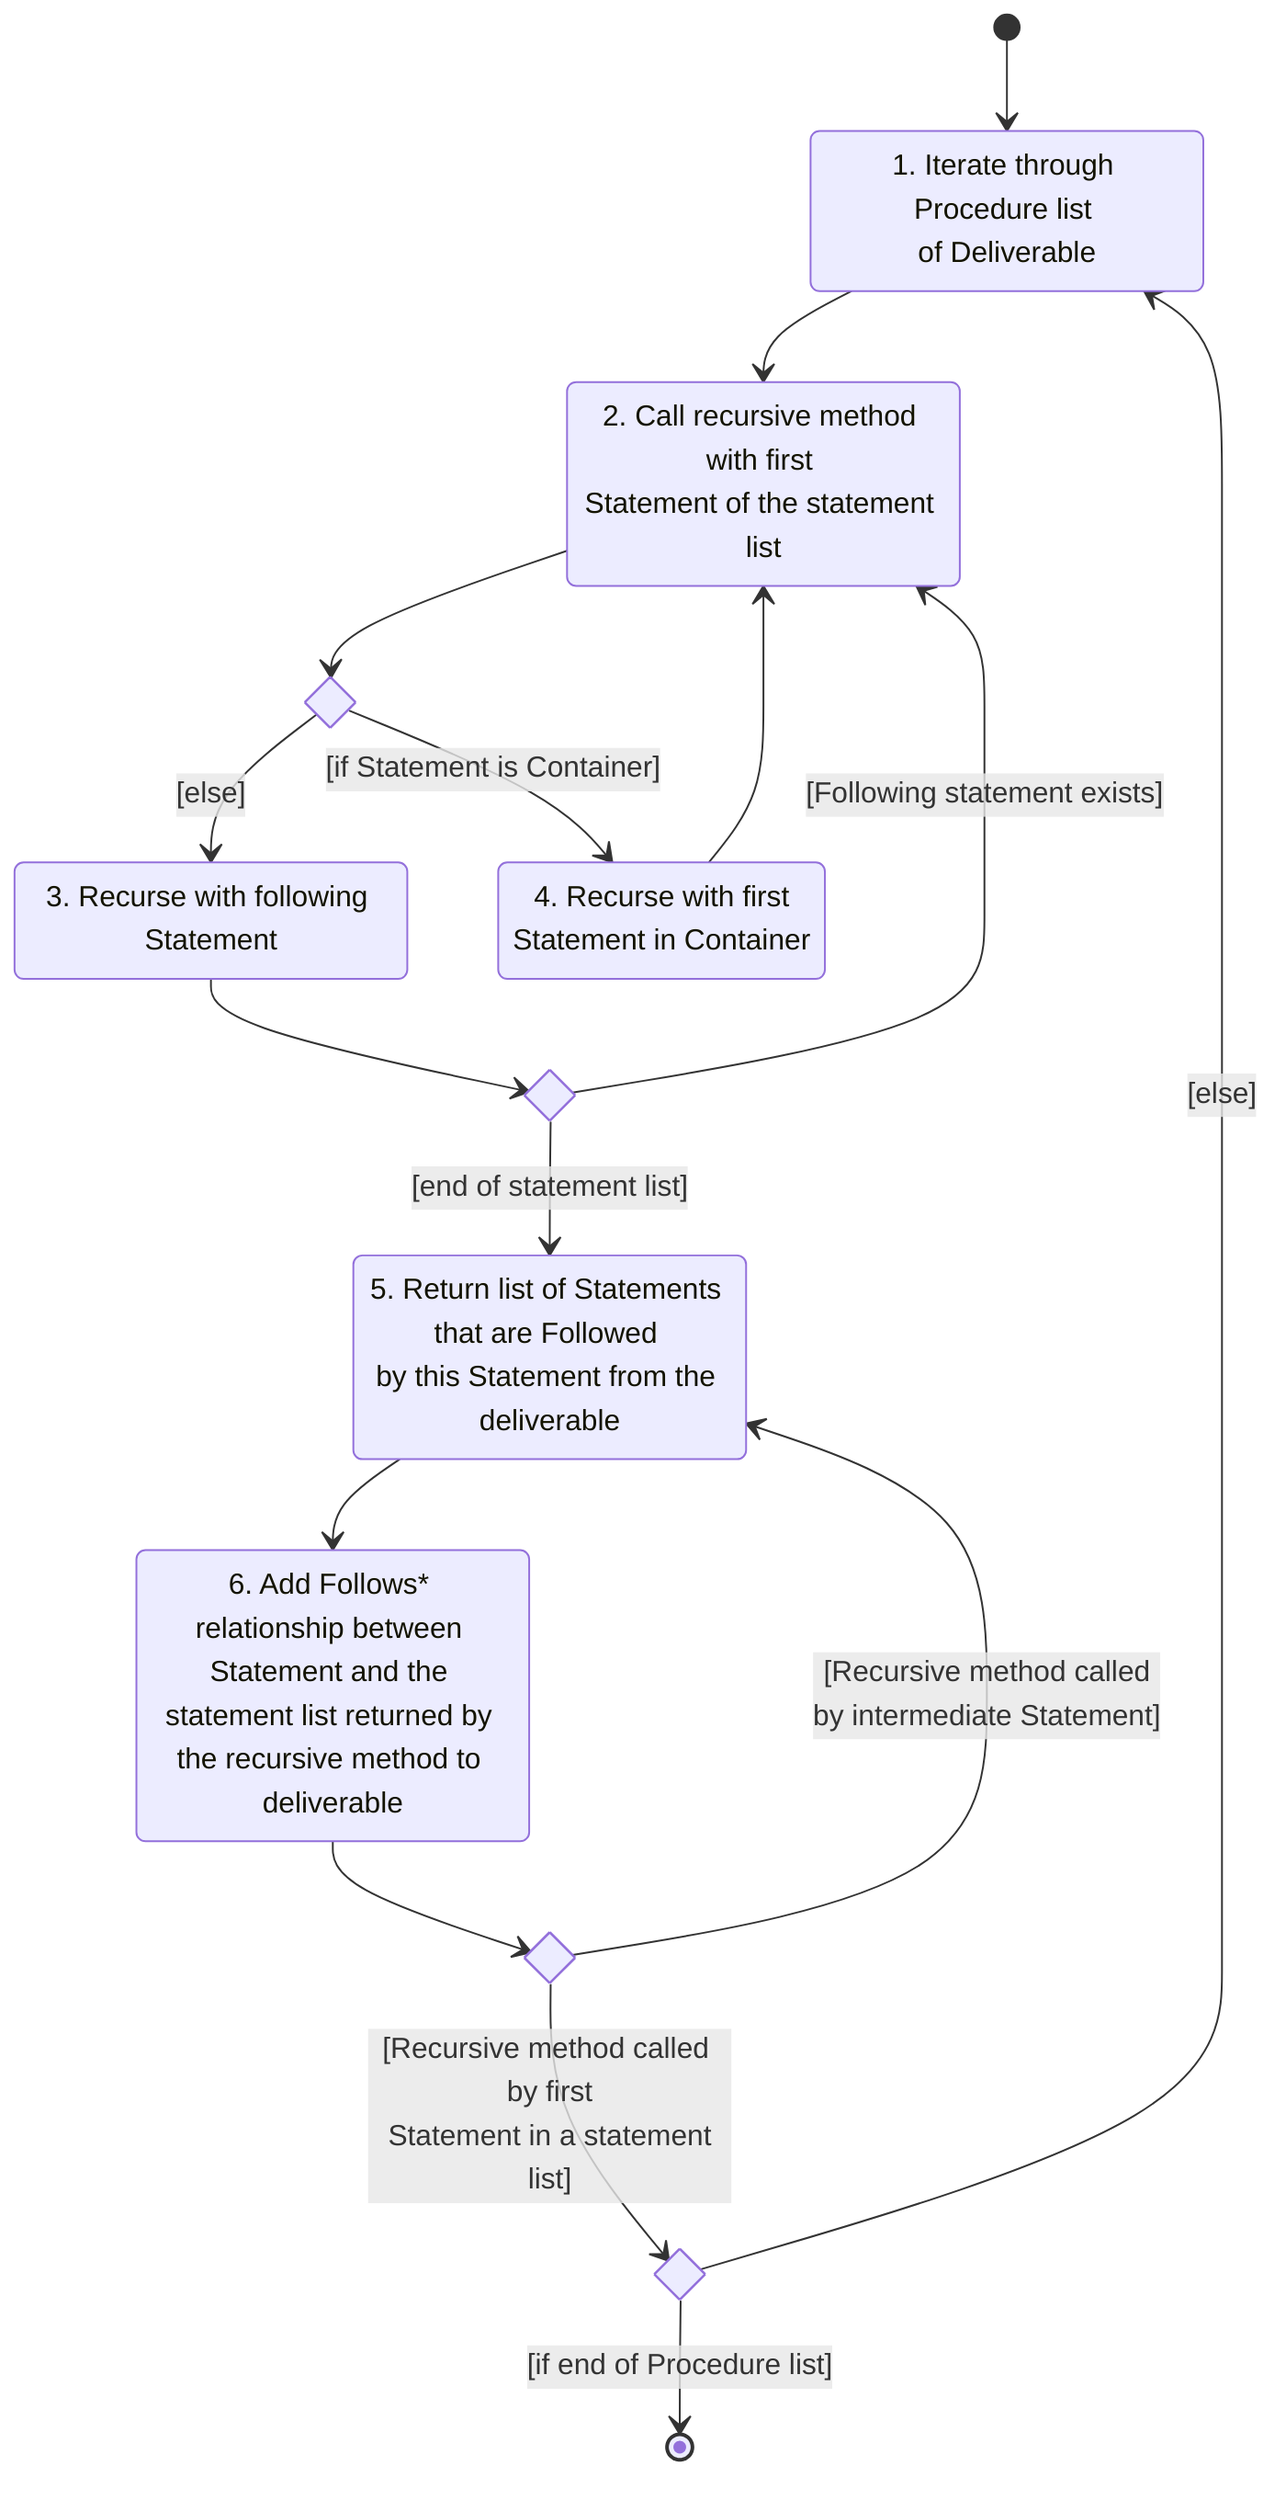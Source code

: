 stateDiagram
  s1: 1. Iterate through Procedure list <br/>of Deliverable
  s2: 2. Call recursive method with first <br/>Statement of the statement list

  s3: 3. Recurse with following Statement
  s4: 4. Recurse with first <br/>Statement in Container
  s5: 5. Return list of Statements that are Followed <br/>by this Statement from the deliverable

  s6: 6. Add Follows* relationship between <br/>Statement and the statement list returned by <br/>the recursive method to deliverable

  state stmt_end <<choice>>
  state rec_if <<choice>>
  state ret_if <<choice>>
  state proc_end <<choice>>

  [*] --> s1
  s1 --> s2
  s2 --> rec_if
  rec_if --> s3: [else]
  rec_if --> s4: [if Statement is Container]
  s4 --> s2

  s3 --> stmt_end
  stmt_end --> s2: [Following statement exists]
  stmt_end --> s5: [end of statement list]

  s5 --> s6
  s6 --> ret_if
  ret_if --> s5: [Recursive method called <br/>by intermediate Statement]
  ret_if --> proc_end: [Recursive method called by first<br/> Statement in a statement list]
  proc_end --> s1: [else]
  proc_end --> [*]: [if end of Procedure list]